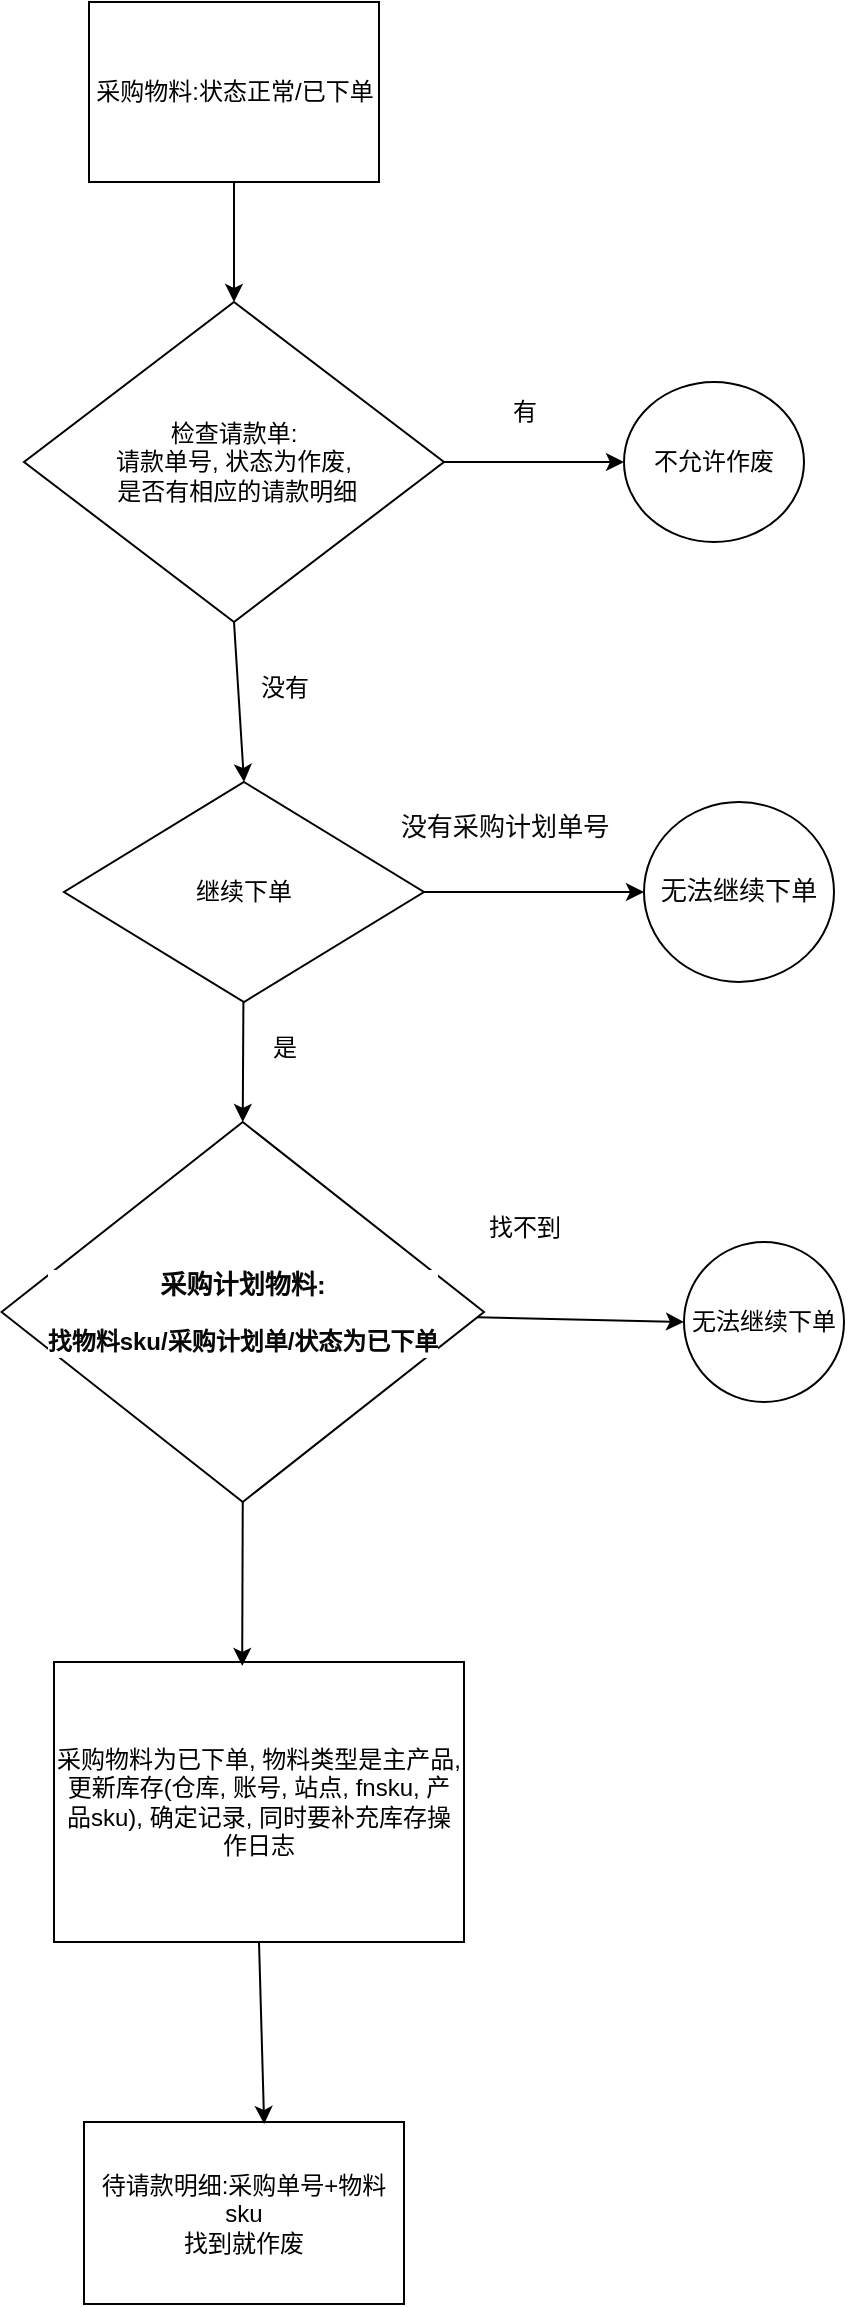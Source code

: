 <mxfile version="25.0.3">
  <diagram id="C5RBs43oDa-KdzZeNtuy" name="Page-1">
    <mxGraphModel dx="1434" dy="746" grid="1" gridSize="10" guides="1" tooltips="1" connect="1" arrows="1" fold="1" page="1" pageScale="1" pageWidth="827" pageHeight="1169" math="0" shadow="0">
      <root>
        <mxCell id="WIyWlLk6GJQsqaUBKTNV-0" />
        <mxCell id="WIyWlLk6GJQsqaUBKTNV-1" parent="WIyWlLk6GJQsqaUBKTNV-0" />
        <mxCell id="m2hZsa0wDNXMLpw8VngB-17" style="edgeStyle=none;rounded=0;orthogonalLoop=1;jettySize=auto;html=1;exitX=1;exitY=0.5;exitDx=0;exitDy=0;entryX=0;entryY=0.5;entryDx=0;entryDy=0;" edge="1" parent="WIyWlLk6GJQsqaUBKTNV-1" source="m2hZsa0wDNXMLpw8VngB-5" target="m2hZsa0wDNXMLpw8VngB-10">
          <mxGeometry relative="1" as="geometry" />
        </mxCell>
        <mxCell id="m2hZsa0wDNXMLpw8VngB-20" style="edgeStyle=none;rounded=0;orthogonalLoop=1;jettySize=auto;html=1;exitX=0.5;exitY=1;exitDx=0;exitDy=0;entryX=0.5;entryY=0;entryDx=0;entryDy=0;" edge="1" parent="WIyWlLk6GJQsqaUBKTNV-1" source="m2hZsa0wDNXMLpw8VngB-5" target="m2hZsa0wDNXMLpw8VngB-19">
          <mxGeometry relative="1" as="geometry" />
        </mxCell>
        <mxCell id="m2hZsa0wDNXMLpw8VngB-5" value="&lt;span style=&quot;text-wrap-mode: nowrap;&quot;&gt;检查请款单:&lt;/span&gt;&lt;div&gt;&lt;span style=&quot;text-wrap-mode: nowrap;&quot;&gt;请款单号, 状态为作废,&lt;/span&gt;&lt;div style=&quot;text-wrap-mode: nowrap;&quot;&gt;&amp;nbsp;是否有相应的请款明细&lt;/div&gt;&lt;/div&gt;" style="rhombus;whiteSpace=wrap;html=1;" vertex="1" parent="WIyWlLk6GJQsqaUBKTNV-1">
          <mxGeometry x="120" y="220" width="210" height="160" as="geometry" />
        </mxCell>
        <mxCell id="m2hZsa0wDNXMLpw8VngB-7" style="edgeStyle=orthogonalEdgeStyle;rounded=0;orthogonalLoop=1;jettySize=auto;html=1;exitX=0.5;exitY=1;exitDx=0;exitDy=0;entryX=0.5;entryY=0;entryDx=0;entryDy=0;" edge="1" parent="WIyWlLk6GJQsqaUBKTNV-1" source="m2hZsa0wDNXMLpw8VngB-0" target="m2hZsa0wDNXMLpw8VngB-5">
          <mxGeometry relative="1" as="geometry" />
        </mxCell>
        <mxCell id="m2hZsa0wDNXMLpw8VngB-0" value="采购物料:状态正常/已下单" style="whiteSpace=wrap;html=1;" vertex="1" parent="WIyWlLk6GJQsqaUBKTNV-1">
          <mxGeometry x="152.5" y="70" width="145" height="90" as="geometry" />
        </mxCell>
        <mxCell id="m2hZsa0wDNXMLpw8VngB-10" value="不允许作废" style="ellipse;whiteSpace=wrap;html=1;" vertex="1" parent="WIyWlLk6GJQsqaUBKTNV-1">
          <mxGeometry x="420" y="260" width="90" height="80" as="geometry" />
        </mxCell>
        <mxCell id="m2hZsa0wDNXMLpw8VngB-15" value="有" style="text;html=1;align=center;verticalAlign=middle;resizable=0;points=[];autosize=1;strokeColor=none;fillColor=none;" vertex="1" parent="WIyWlLk6GJQsqaUBKTNV-1">
          <mxGeometry x="350" y="260" width="40" height="30" as="geometry" />
        </mxCell>
        <mxCell id="m2hZsa0wDNXMLpw8VngB-23" style="edgeStyle=none;rounded=0;orthogonalLoop=1;jettySize=auto;html=1;exitX=1;exitY=0.5;exitDx=0;exitDy=0;entryX=0;entryY=0.5;entryDx=0;entryDy=0;" edge="1" parent="WIyWlLk6GJQsqaUBKTNV-1" source="m2hZsa0wDNXMLpw8VngB-19" target="m2hZsa0wDNXMLpw8VngB-22">
          <mxGeometry relative="1" as="geometry" />
        </mxCell>
        <mxCell id="m2hZsa0wDNXMLpw8VngB-31" style="edgeStyle=none;rounded=0;orthogonalLoop=1;jettySize=auto;html=1;entryX=0.5;entryY=0;entryDx=0;entryDy=0;fontFamily=Helvetica;fontSize=12;fontColor=default;" edge="1" parent="WIyWlLk6GJQsqaUBKTNV-1" source="m2hZsa0wDNXMLpw8VngB-19" target="m2hZsa0wDNXMLpw8VngB-27">
          <mxGeometry relative="1" as="geometry" />
        </mxCell>
        <mxCell id="m2hZsa0wDNXMLpw8VngB-19" value="继续下单" style="rhombus;whiteSpace=wrap;html=1;" vertex="1" parent="WIyWlLk6GJQsqaUBKTNV-1">
          <mxGeometry x="140" y="460" width="180" height="110" as="geometry" />
        </mxCell>
        <mxCell id="m2hZsa0wDNXMLpw8VngB-22" value="&lt;div style=&quot;background-color: rgb(255, 255, 255);&quot;&gt;&lt;pre style=&quot;font-family: &amp;quot;Courier New&amp;quot;, monospace; font-size: 9.8pt;&quot;&gt;&lt;font color=&quot;#080808&quot;&gt;无法继续下单&lt;/font&gt;&lt;/pre&gt;&lt;/div&gt;" style="ellipse;whiteSpace=wrap;html=1;" vertex="1" parent="WIyWlLk6GJQsqaUBKTNV-1">
          <mxGeometry x="430" y="470" width="95" height="90" as="geometry" />
        </mxCell>
        <mxCell id="m2hZsa0wDNXMLpw8VngB-26" value="&lt;span style=&quot;font-family: &amp;quot;Courier New&amp;quot;, monospace; font-size: 13.067px; text-wrap-mode: wrap; background-color: rgb(255, 255, 255);&quot;&gt;&lt;font color=&quot;#080808&quot;&gt;没有采购计划单号&lt;/font&gt;&lt;/span&gt;" style="text;html=1;align=center;verticalAlign=middle;resizable=0;points=[];autosize=1;strokeColor=none;fillColor=none;fontFamily=Helvetica;fontSize=12;fontColor=default;" vertex="1" parent="WIyWlLk6GJQsqaUBKTNV-1">
          <mxGeometry x="290" y="468" width="140" height="30" as="geometry" />
        </mxCell>
        <mxCell id="m2hZsa0wDNXMLpw8VngB-29" style="edgeStyle=none;rounded=0;orthogonalLoop=1;jettySize=auto;html=1;entryX=0;entryY=0.5;entryDx=0;entryDy=0;fontFamily=Helvetica;fontSize=12;fontColor=default;" edge="1" parent="WIyWlLk6GJQsqaUBKTNV-1" source="m2hZsa0wDNXMLpw8VngB-27" target="m2hZsa0wDNXMLpw8VngB-28">
          <mxGeometry relative="1" as="geometry" />
        </mxCell>
        <mxCell id="m2hZsa0wDNXMLpw8VngB-27" value="&lt;div style=&quot;background-color: rgb(255, 255, 255);&quot;&gt;&lt;p style=&quot;font-size: 9.8pt;&quot;&gt;&lt;b style=&quot;&quot;&gt;&lt;font color=&quot;#080808&quot; style=&quot;&quot; face=&quot;Helvetica&quot;&gt;采购计划物料:&lt;br&gt; &lt;/font&gt;&lt;/b&gt;&lt;/p&gt;&lt;p style=&quot;&quot;&gt;&lt;b style=&quot;&quot;&gt;&lt;font color=&quot;#080808&quot; style=&quot;&quot; face=&quot;Helvetica&quot;&gt;找物料sku/采购计划单/状态为已下单&lt;/font&gt;&lt;/b&gt;&lt;/p&gt;&lt;p style=&quot;color: rgb(8, 8, 8);&quot;&gt;&lt;/p&gt;&lt;/div&gt;" style="rhombus;whiteSpace=wrap;html=1;strokeColor=default;align=center;verticalAlign=middle;fontFamily=Helvetica;fontSize=12;fontColor=default;fillColor=default;" vertex="1" parent="WIyWlLk6GJQsqaUBKTNV-1">
          <mxGeometry x="108.75" y="630" width="241.25" height="190" as="geometry" />
        </mxCell>
        <mxCell id="m2hZsa0wDNXMLpw8VngB-28" value="无法继续下单" style="ellipse;whiteSpace=wrap;html=1;strokeColor=default;align=center;verticalAlign=middle;fontFamily=Helvetica;fontSize=12;fontColor=default;fillColor=default;" vertex="1" parent="WIyWlLk6GJQsqaUBKTNV-1">
          <mxGeometry x="450" y="690" width="80" height="80" as="geometry" />
        </mxCell>
        <mxCell id="m2hZsa0wDNXMLpw8VngB-30" value="找不到" style="text;html=1;align=center;verticalAlign=middle;resizable=0;points=[];autosize=1;strokeColor=none;fillColor=none;fontFamily=Helvetica;fontSize=12;fontColor=default;" vertex="1" parent="WIyWlLk6GJQsqaUBKTNV-1">
          <mxGeometry x="340" y="668" width="60" height="30" as="geometry" />
        </mxCell>
        <mxCell id="m2hZsa0wDNXMLpw8VngB-37" value="是" style="text;html=1;align=center;verticalAlign=middle;resizable=0;points=[];autosize=1;strokeColor=none;fillColor=none;fontFamily=Helvetica;fontSize=12;fontColor=default;" vertex="1" parent="WIyWlLk6GJQsqaUBKTNV-1">
          <mxGeometry x="230" y="578" width="40" height="30" as="geometry" />
        </mxCell>
        <mxCell id="m2hZsa0wDNXMLpw8VngB-38" value="没有" style="text;html=1;align=center;verticalAlign=middle;resizable=0;points=[];autosize=1;strokeColor=none;fillColor=none;fontFamily=Helvetica;fontSize=12;fontColor=default;" vertex="1" parent="WIyWlLk6GJQsqaUBKTNV-1">
          <mxGeometry x="225" y="398" width="50" height="30" as="geometry" />
        </mxCell>
        <mxCell id="m2hZsa0wDNXMLpw8VngB-39" value="采购物料为已下单, 物料类型是主产品, 更新库存(仓库, 账号, 站点, fnsku, 产品sku), 确定记录, 同时要补充库存操作日志" style="whiteSpace=wrap;html=1;strokeColor=default;align=center;verticalAlign=middle;fontFamily=Helvetica;fontSize=12;fontColor=default;fillColor=default;" vertex="1" parent="WIyWlLk6GJQsqaUBKTNV-1">
          <mxGeometry x="135" y="900" width="205" height="140" as="geometry" />
        </mxCell>
        <mxCell id="m2hZsa0wDNXMLpw8VngB-40" style="edgeStyle=none;rounded=0;orthogonalLoop=1;jettySize=auto;html=1;exitX=0.5;exitY=1;exitDx=0;exitDy=0;entryX=0.459;entryY=0.014;entryDx=0;entryDy=0;entryPerimeter=0;fontFamily=Helvetica;fontSize=12;fontColor=default;" edge="1" parent="WIyWlLk6GJQsqaUBKTNV-1" source="m2hZsa0wDNXMLpw8VngB-27" target="m2hZsa0wDNXMLpw8VngB-39">
          <mxGeometry relative="1" as="geometry" />
        </mxCell>
        <mxCell id="m2hZsa0wDNXMLpw8VngB-41" value="待请款明细:采购单号+物料sku&lt;div&gt;找到就作废&lt;/div&gt;" style="whiteSpace=wrap;html=1;strokeColor=default;align=center;verticalAlign=middle;fontFamily=Helvetica;fontSize=12;fontColor=default;fillColor=default;" vertex="1" parent="WIyWlLk6GJQsqaUBKTNV-1">
          <mxGeometry x="150" y="1130" width="160" height="91" as="geometry" />
        </mxCell>
        <mxCell id="m2hZsa0wDNXMLpw8VngB-42" style="edgeStyle=none;rounded=0;orthogonalLoop=1;jettySize=auto;html=1;exitX=0.5;exitY=1;exitDx=0;exitDy=0;entryX=0.563;entryY=0.011;entryDx=0;entryDy=0;entryPerimeter=0;fontFamily=Helvetica;fontSize=12;fontColor=default;" edge="1" parent="WIyWlLk6GJQsqaUBKTNV-1" source="m2hZsa0wDNXMLpw8VngB-39" target="m2hZsa0wDNXMLpw8VngB-41">
          <mxGeometry relative="1" as="geometry" />
        </mxCell>
      </root>
    </mxGraphModel>
  </diagram>
</mxfile>
